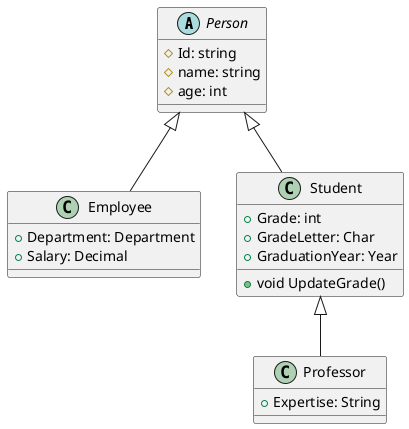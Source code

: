 @startuml

abstract class Person {
    #Id: string
    #name: string
    #age: int
}

class Employee {
    +Department: Department
    +Salary: Decimal
}

class Professor {
    +Expertise: String
}

class Student {
    +Grade: int
    +GradeLetter: Char
    +GraduationYear: Year
    +void UpdateGrade()
}

Person <|-- Employee
Student <|-- Professor
Person <|-- Student

@enduml